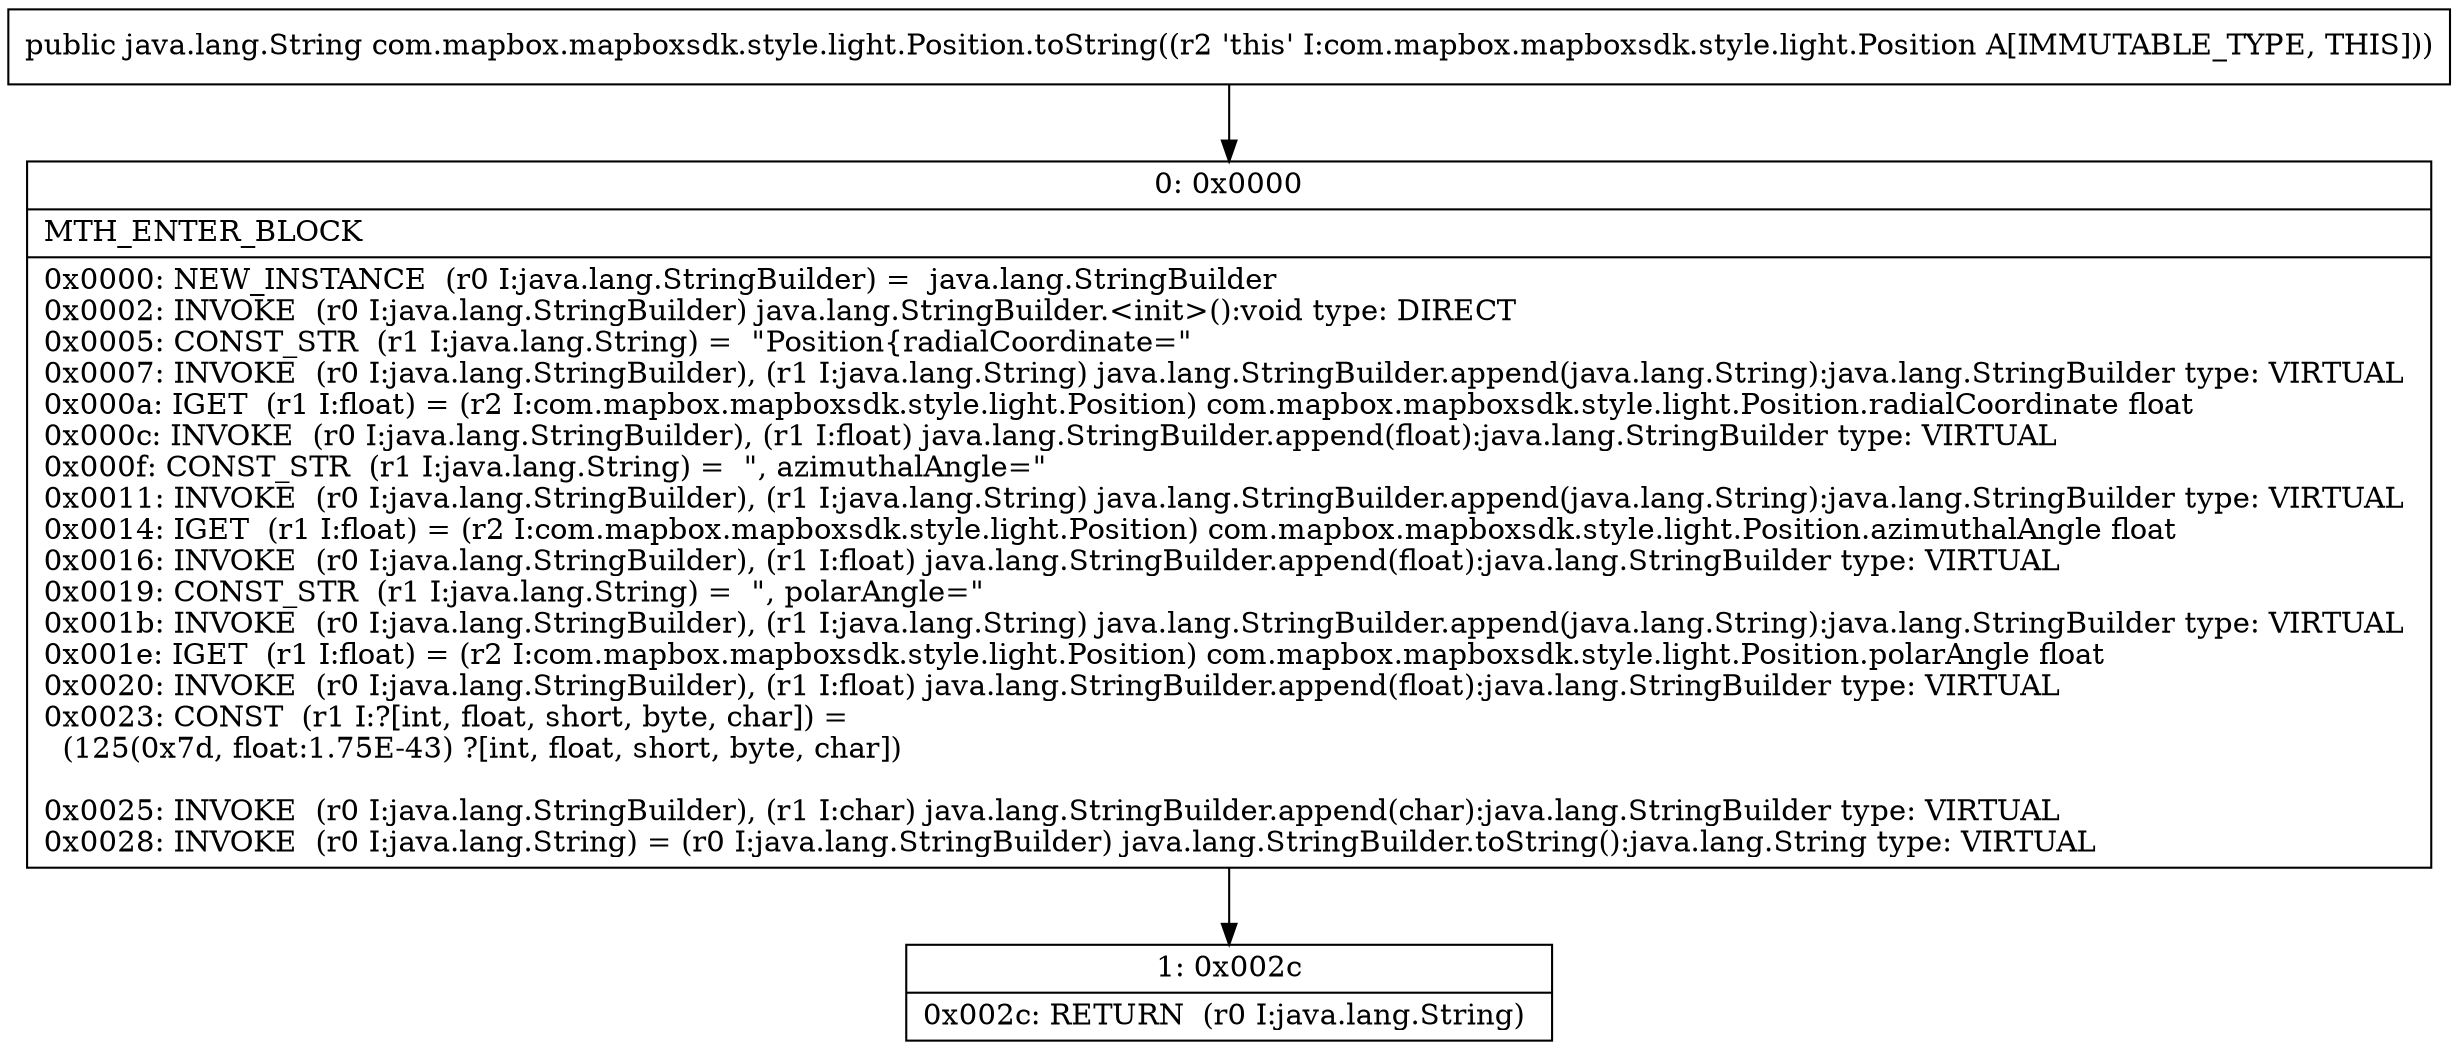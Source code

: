 digraph "CFG forcom.mapbox.mapboxsdk.style.light.Position.toString()Ljava\/lang\/String;" {
Node_0 [shape=record,label="{0\:\ 0x0000|MTH_ENTER_BLOCK\l|0x0000: NEW_INSTANCE  (r0 I:java.lang.StringBuilder) =  java.lang.StringBuilder \l0x0002: INVOKE  (r0 I:java.lang.StringBuilder) java.lang.StringBuilder.\<init\>():void type: DIRECT \l0x0005: CONST_STR  (r1 I:java.lang.String) =  \"Position\{radialCoordinate=\" \l0x0007: INVOKE  (r0 I:java.lang.StringBuilder), (r1 I:java.lang.String) java.lang.StringBuilder.append(java.lang.String):java.lang.StringBuilder type: VIRTUAL \l0x000a: IGET  (r1 I:float) = (r2 I:com.mapbox.mapboxsdk.style.light.Position) com.mapbox.mapboxsdk.style.light.Position.radialCoordinate float \l0x000c: INVOKE  (r0 I:java.lang.StringBuilder), (r1 I:float) java.lang.StringBuilder.append(float):java.lang.StringBuilder type: VIRTUAL \l0x000f: CONST_STR  (r1 I:java.lang.String) =  \", azimuthalAngle=\" \l0x0011: INVOKE  (r0 I:java.lang.StringBuilder), (r1 I:java.lang.String) java.lang.StringBuilder.append(java.lang.String):java.lang.StringBuilder type: VIRTUAL \l0x0014: IGET  (r1 I:float) = (r2 I:com.mapbox.mapboxsdk.style.light.Position) com.mapbox.mapboxsdk.style.light.Position.azimuthalAngle float \l0x0016: INVOKE  (r0 I:java.lang.StringBuilder), (r1 I:float) java.lang.StringBuilder.append(float):java.lang.StringBuilder type: VIRTUAL \l0x0019: CONST_STR  (r1 I:java.lang.String) =  \", polarAngle=\" \l0x001b: INVOKE  (r0 I:java.lang.StringBuilder), (r1 I:java.lang.String) java.lang.StringBuilder.append(java.lang.String):java.lang.StringBuilder type: VIRTUAL \l0x001e: IGET  (r1 I:float) = (r2 I:com.mapbox.mapboxsdk.style.light.Position) com.mapbox.mapboxsdk.style.light.Position.polarAngle float \l0x0020: INVOKE  (r0 I:java.lang.StringBuilder), (r1 I:float) java.lang.StringBuilder.append(float):java.lang.StringBuilder type: VIRTUAL \l0x0023: CONST  (r1 I:?[int, float, short, byte, char]) = \l  (125(0x7d, float:1.75E\-43) ?[int, float, short, byte, char])\l \l0x0025: INVOKE  (r0 I:java.lang.StringBuilder), (r1 I:char) java.lang.StringBuilder.append(char):java.lang.StringBuilder type: VIRTUAL \l0x0028: INVOKE  (r0 I:java.lang.String) = (r0 I:java.lang.StringBuilder) java.lang.StringBuilder.toString():java.lang.String type: VIRTUAL \l}"];
Node_1 [shape=record,label="{1\:\ 0x002c|0x002c: RETURN  (r0 I:java.lang.String) \l}"];
MethodNode[shape=record,label="{public java.lang.String com.mapbox.mapboxsdk.style.light.Position.toString((r2 'this' I:com.mapbox.mapboxsdk.style.light.Position A[IMMUTABLE_TYPE, THIS])) }"];
MethodNode -> Node_0;
Node_0 -> Node_1;
}

